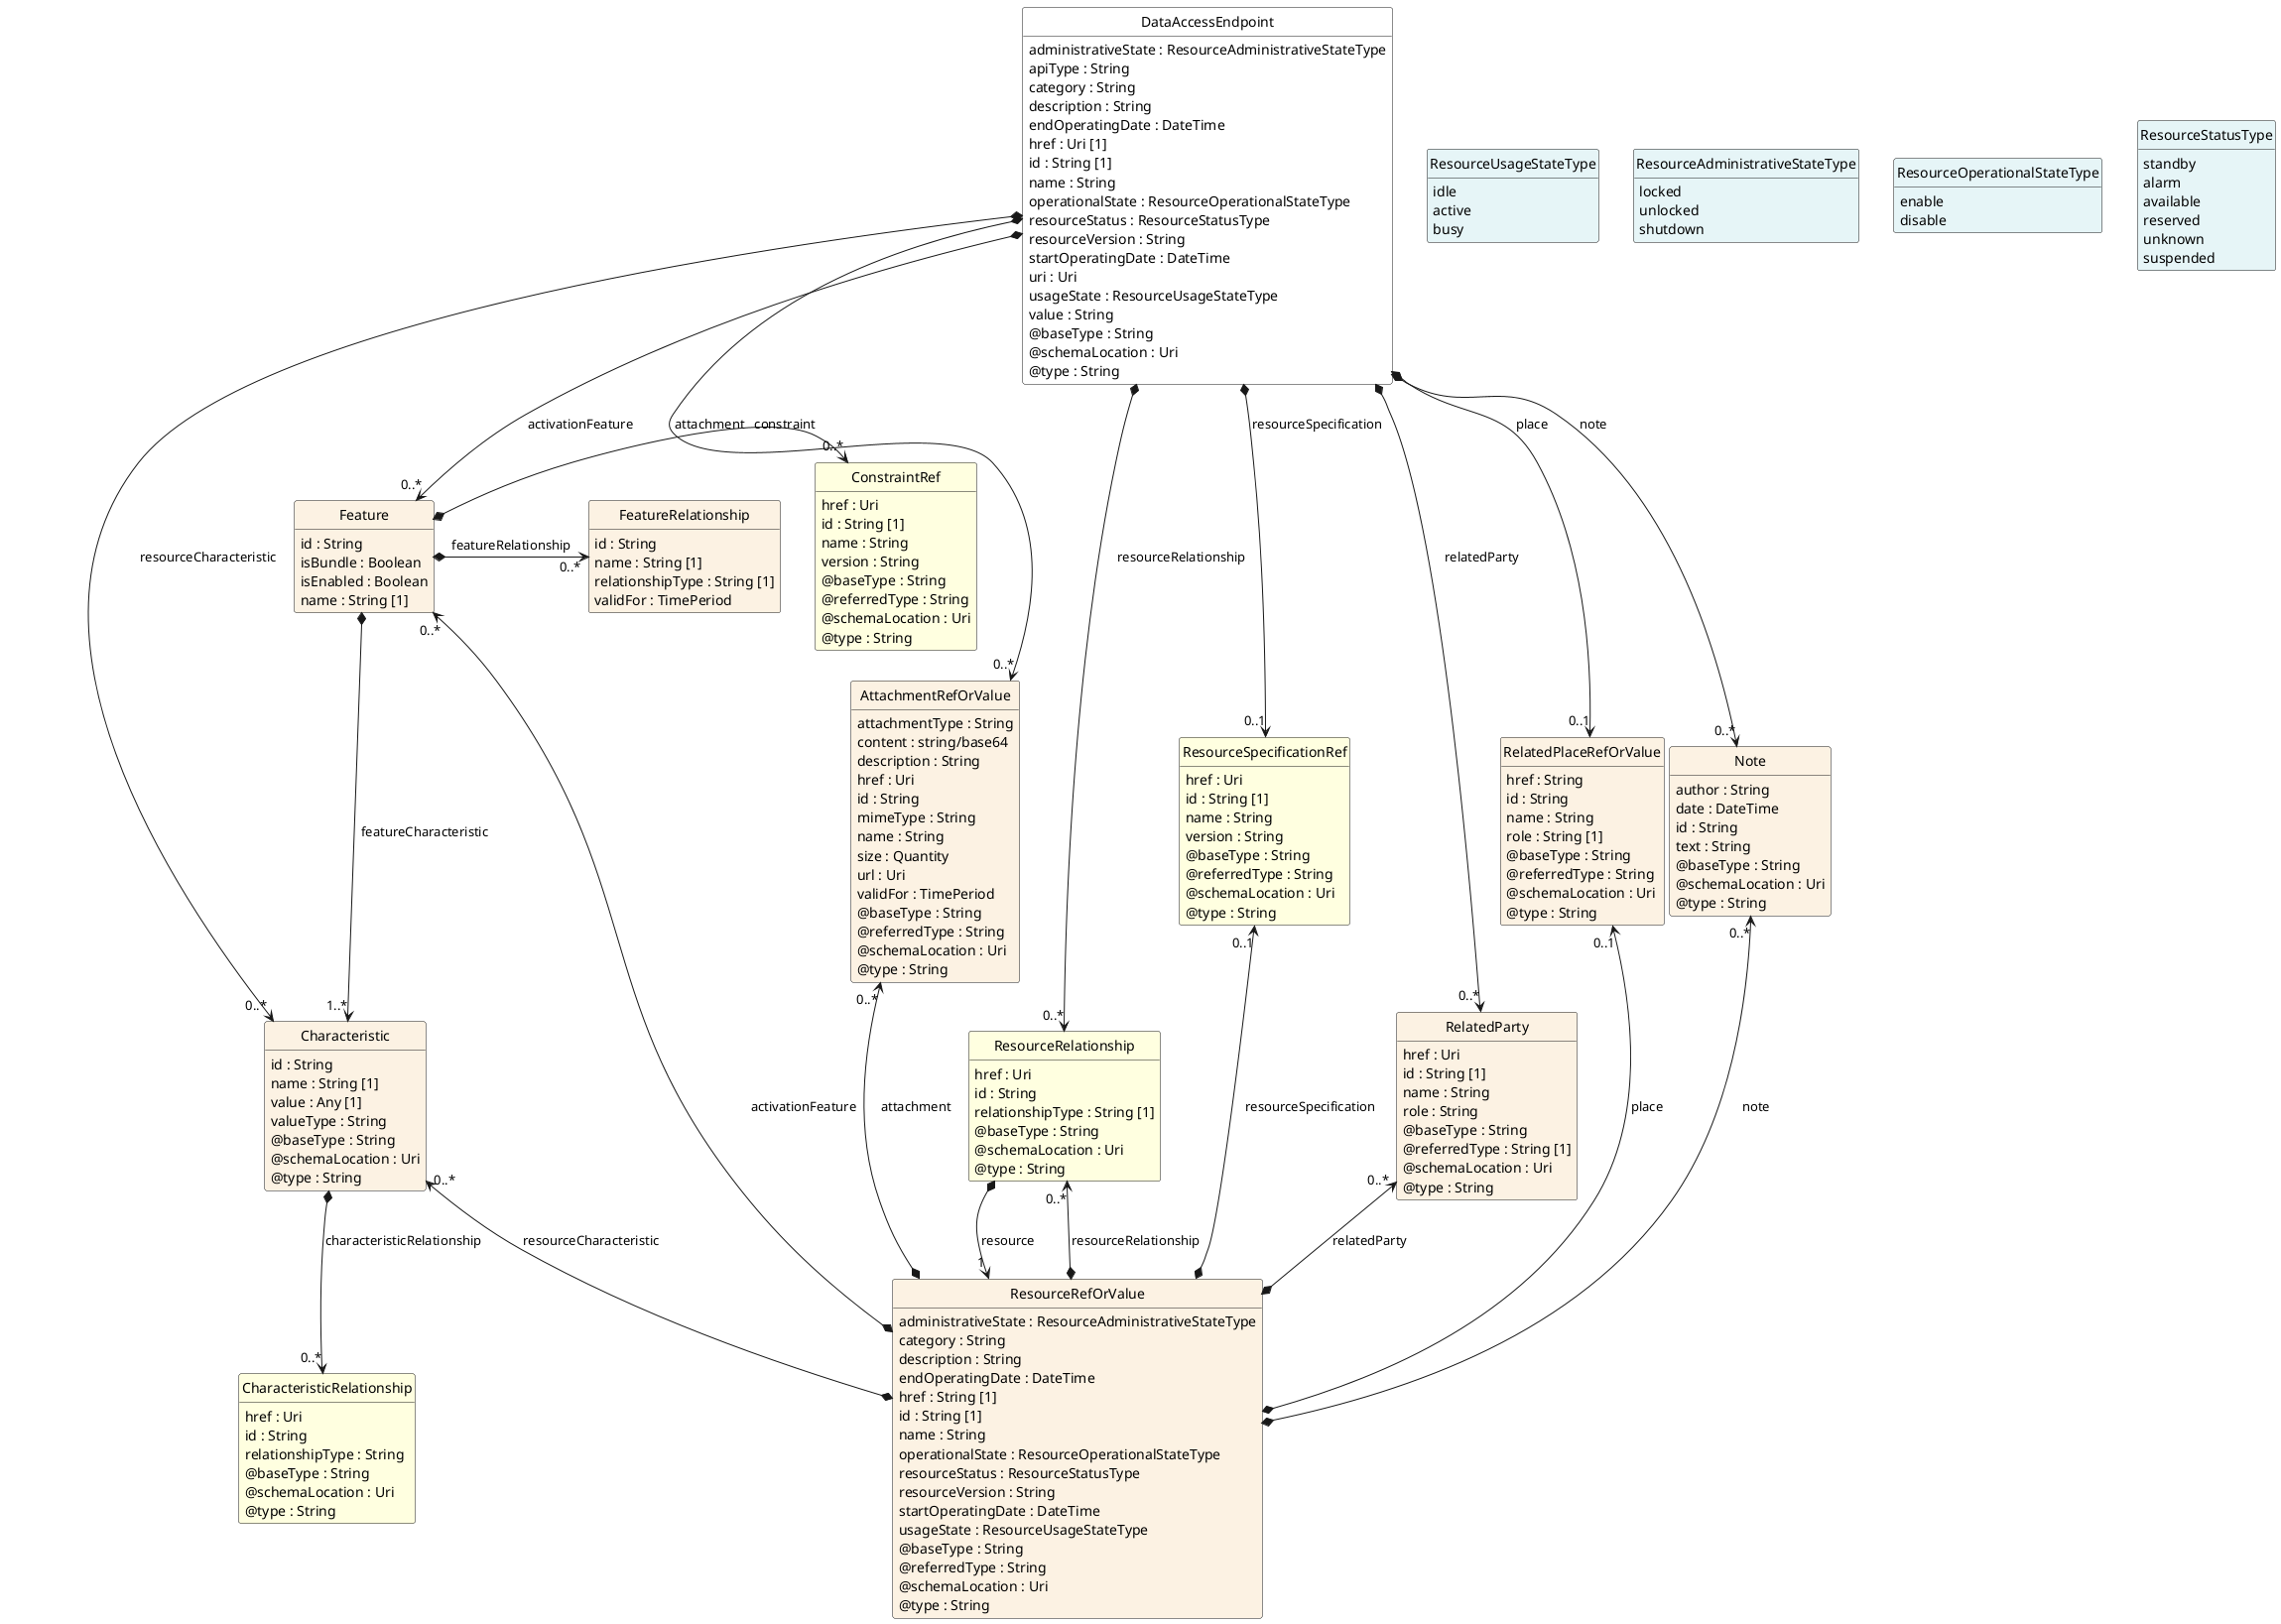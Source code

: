 @startuml
hide circle
hide methods
hide stereotype
show <<Enumeration>> stereotype
skinparam class {
   BackgroundColor<<Enumeration>> #E6F5F7
   BackgroundColor<<Ref>> #FFFFE0
   BackgroundColor<<Pivot>> #FFFFFFF
   BackgroundColor<<SimpleType>> #E2F0DA
   BackgroundColor #FCF2E3
}

class DataAccessEndpoint <<Pivot>> {
    administrativeState : ResourceAdministrativeStateType
    apiType : String
    category : String
    description : String
    endOperatingDate : DateTime
    href : Uri [1]
    id : String [1]
    name : String
    operationalState : ResourceOperationalStateType
    resourceStatus : ResourceStatusType
    resourceVersion : String
    startOperatingDate : DateTime
    uri : Uri
    usageState : ResourceUsageStateType
    value : String
    @baseType : String
    @schemaLocation : Uri
    @type : String
}

class Note  {
    author : String
    date : DateTime
    id : String
    text : String
    @baseType : String
    @schemaLocation : Uri
    @type : String
}

class ResourceUsageStateType <<Enumeration>> {
    idle
    active
    busy
}

class AttachmentRefOrValue  {
    attachmentType : String
    content : string/base64
    description : String
    href : Uri
    id : String
    mimeType : String
    name : String
    size : Quantity
    url : Uri
    validFor : TimePeriod
    @baseType : String
    @referredType : String
    @schemaLocation : Uri
    @type : String
}

class ResourceAdministrativeStateType <<Enumeration>> {
    locked
    unlocked
    shutdown
}

class ResourceRelationship  <<Ref>> {
    href : Uri
    id : String
    relationshipType : String [1]
    @baseType : String
    @schemaLocation : Uri
    @type : String
}

class ResourceRefOrValue  {
    administrativeState : ResourceAdministrativeStateType
    category : String
    description : String
    endOperatingDate : DateTime
    href : String [1]
    id : String [1]
    name : String
    operationalState : ResourceOperationalStateType
    resourceStatus : ResourceStatusType
    resourceVersion : String
    startOperatingDate : DateTime
    usageState : ResourceUsageStateType
    @baseType : String
    @referredType : String
    @schemaLocation : Uri
    @type : String
}

class Feature  {
    id : String
    isBundle : Boolean
    isEnabled : Boolean
    name : String [1]
}

class Characteristic  {
    id : String
    name : String [1]
    value : Any [1]
    valueType : String
    @baseType : String
    @schemaLocation : Uri
    @type : String
}

class CharacteristicRelationship  <<Ref>> {
    href : Uri
    id : String
    relationshipType : String
    @baseType : String
    @schemaLocation : Uri
    @type : String
}

class ConstraintRef  <<Ref>> {
    href : Uri
    id : String [1]
    name : String
    version : String
    @baseType : String
    @referredType : String
    @schemaLocation : Uri
    @type : String
}

class FeatureRelationship  {
    id : String
    name : String [1]
    relationshipType : String [1]
    validFor : TimePeriod
}

class ResourceSpecificationRef  <<Ref>> {
    href : Uri
    id : String [1]
    name : String
    version : String
    @baseType : String
    @referredType : String
    @schemaLocation : Uri
    @type : String
}

class RelatedParty  {
    href : Uri
    id : String [1]
    name : String
    role : String
    @baseType : String
    @referredType : String [1]
    @schemaLocation : Uri
    @type : String
}

class ResourceStatusType <<Enumeration>> {
    standby
    alarm
    available
    reserved
    unknown
    suspended
}

class ResourceOperationalStateType <<Enumeration>> {
    enable
    disable
}

class RelatedPlaceRefOrValue  {
    href : String
    id : String
    name : String
    role : String [1]
    @baseType : String
    @referredType : String
    @schemaLocation : Uri
    @type : String
}

DataAccessEndpoint *-->  "0..*" AttachmentRefOrValue : attachment

DataAccessEndpoint *-->  "0..*" Note : note

DataAccessEndpoint *-->  "0..*" RelatedParty : relatedParty

DataAccessEndpoint *-->  "0..1" RelatedPlaceRefOrValue : place

DataAccessEndpoint *-->  "0..*" ResourceRelationship : resourceRelationship

DataAccessEndpoint *-->  "0..1" ResourceSpecificationRef : resourceSpecification

DataAccessEndpoint -right[hidden]-> ResourceUsageStateType

ResourceUsageStateType -right[hidden]-> ResourceAdministrativeStateType

ResourceAdministrativeStateType -right[hidden]-> ResourceOperationalStateType

ResourceOperationalStateType -right[hidden]-> ResourceStatusType

DataAccessEndpoint *-->  "0..*" Characteristic : resourceCharacteristic

DataAccessEndpoint *-->  "0..*" Feature : activationFeature

Note "0..*" <--* ResourceRefOrValue : note

ResourceRelationship *-->  "1" ResourceRefOrValue : resource

ResourceRelationship "0..*" <--* ResourceRefOrValue : resourceRelationship

Feature *-->  "1..*" Characteristic : featureCharacteristic

AttachmentRefOrValue "0..*" <--* ResourceRefOrValue : attachment

RelatedParty "0..*" <--* ResourceRefOrValue : relatedParty

RelatedPlaceRefOrValue "0..1" <--* ResourceRefOrValue : place

ResourceSpecificationRef "0..1" <--* ResourceRefOrValue : resourceSpecification

Characteristic "0..*" <--* ResourceRefOrValue : resourceCharacteristic

Feature "0..*" <--* ResourceRefOrValue : activationFeature

ConstraintRef "0..*" <-left-* Feature : constraint

Feature *-right-> "0..*" FeatureRelationship : featureRelationship

Characteristic *-->  "0..*" CharacteristicRelationship : characteristicRelationship

@enduml